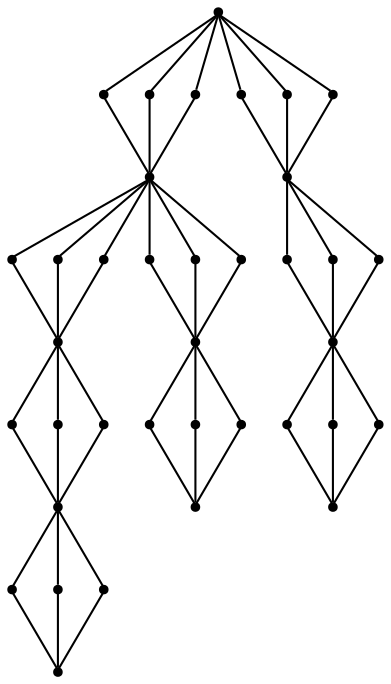 graph {
  node [shape=point,comment="{\"directed\":false,\"doi\":\"10.1007/978-3-030-92931-2_5\",\"figure\":\"11\"}"]

  v0 [pos="1096.7247012559876,1032.9518294740305"]
  v1 [pos="1109.5267030374357,980.3941028475497"]
  v2 [pos="1088.5119073740061,1010.3942419340556"]
  v3 [pos="1072.093664072287,965.2793212046595"]
  v4 [pos="1044.0017000785426,1060.7516455096782"]
  v5 [pos="1039.0343159619224,1006.0519692843725"]
  v6 [pos="1028.5690931482454,1042.3667105940083"]
  v7 [pos="1025.7988478341322,1210.198731065563"]
  v8 [pos="1010.6849778475456,1247.6323286663114"]
  v9 [pos="1000.1051846022816,1106.7679210131084"]
  v10 [pos="980.5895335773932,1055.207089587328"]
  v11 [pos="997.7100155699592,1005.5852996063027"]
  v12 [pos="985.4934723502556,1135.8148337095718"]
  v13 [pos="985.0266697759354,1177.139645047156"]
  v14 [pos="980.6843439081811,1226.6178223469005"]
  v15 [pos="958.127640395308,1234.8273679875692"]
  v16 [pos="980.4416110207236,1092.9991624994432"]
  v17 [pos="948.7156802352749,1166.6766965744916"]
  v18 [pos="941.1145274460251,1065.4617726473887"]
  v19 [pos="935.8740787667057,1118.6946251274578"]
  v20 [pos="930.3263231617564,1182.104981171504"]
  v21 [pos="925.6152003684587,1079.2189900046885"]
  v22 [pos="898.0774730233691,1118.5497247965"]
  v23 [pos="884.3096585597164,1138.2110543773683"]
  v24 [pos="873.8933829305627,1075.9101436539545"]
  v25 [pos="818.7637509085051,1044.0815102320169"]
  v26 [pos="824.9772931438558,1067.2713814542217"]
  v27 [pos="837.4042504377217,1113.6460050937417"]
  v28 [pos="800.5692128497085,1096.1298044936173"]
  v29 [pos="755.5578970285768,1123.1338212349415"]
  v30 [pos="755.5578970285767,1075.1266803614765"]
  v31 [pos="755.5578970285768,1051.1190403158876"]
  v32 [pos="724.2049123129264,1096.215298073419"]
  v33 [pos="672.6717140190269,1106.2000834023765"]
  v34 [pos="689.089957320746,1061.0839863016704"]
  v35 [pos="697.3006527849435,1038.5265259369723"]
  v36 [pos="653.7103473341067,1070.5615012454527"]

  v0 -- v1 [id="-1",pos="1096.7247012559876,1032.9518294740305 1109.5267030374357,980.3941028475497 1109.5267030374357,980.3941028475497 1109.5267030374357,980.3941028475497"]
  v33 -- v36 [id="-2",pos="672.6717140190269,1106.2000834023765 653.7103473341067,1070.5615012454527 653.7103473341067,1070.5615012454527 653.7103473341067,1070.5615012454527"]
  v34 -- v36 [id="-3",pos="689.089957320746,1061.0839863016704 653.7103473341067,1070.5615012454527 653.7103473341067,1070.5615012454527 653.7103473341067,1070.5615012454527"]
  v35 -- v36 [id="-4",pos="697.3006527849435,1038.5265259369723 653.7103473341067,1070.5615012454527 653.7103473341067,1070.5615012454527 653.7103473341067,1070.5615012454527"]
  v32 -- v35 [id="-5",pos="724.2049123129264,1096.215298073419 697.3006527849435,1038.5265259369723 697.3006527849435,1038.5265259369723 697.3006527849435,1038.5265259369723"]
  v32 -- v34 [id="-6",pos="724.2049123129264,1096.215298073419 689.089957320746,1061.0839863016704 689.089957320746,1061.0839863016704 689.089957320746,1061.0839863016704"]
  v32 -- v33 [id="-7",pos="724.2049123129264,1096.215298073419 672.6717140190269,1106.2000834023765 672.6717140190269,1106.2000834023765 672.6717140190269,1106.2000834023765"]
  v29 -- v32 [id="-8",pos="755.5578970285768,1123.1338212349415 724.2049123129264,1096.215298073419 724.2049123129264,1096.215298073419 724.2049123129264,1096.215298073419"]
  v30 -- v32 [id="-9",pos="755.5578970285767,1075.1266803614765 724.2049123129264,1096.215298073419 724.2049123129264,1096.215298073419 724.2049123129264,1096.215298073419"]
  v31 -- v32 [id="-10",pos="755.5578970285768,1051.1190403158876 724.2049123129264,1096.215298073419 724.2049123129264,1096.215298073419 724.2049123129264,1096.215298073419"]
  v28 -- v31 [id="-11",pos="800.5692128497085,1096.1298044936173 755.5578970285768,1051.1190403158876 755.5578970285768,1051.1190403158876 755.5578970285768,1051.1190403158876"]
  v28 -- v30 [id="-12",pos="800.5692128497085,1096.1298044936173 755.5578970285767,1075.1266803614765 755.5578970285767,1075.1266803614765 755.5578970285767,1075.1266803614765"]
  v28 -- v29 [id="-13",pos="800.5692128497085,1096.1298044936173 755.5578970285768,1123.1338212349415 755.5578970285768,1123.1338212349415 755.5578970285768,1123.1338212349415"]
  v25 -- v28 [id="-14",pos="818.7637509085051,1044.0815102320169 800.5692128497085,1096.1298044936173 800.5692128497085,1096.1298044936173 800.5692128497085,1096.1298044936173"]
  v26 -- v28 [id="-15",pos="824.9772931438558,1067.2713814542217 800.5692128497085,1096.1298044936173 800.5692128497085,1096.1298044936173 800.5692128497085,1096.1298044936173"]
  v27 -- v28 [id="-16",pos="837.4042504377217,1113.6460050937417 800.5692128497085,1096.1298044936173 800.5692128497085,1096.1298044936173 800.5692128497085,1096.1298044936173"]
  v24 -- v23 [id="-17",pos="873.8933829305627,1075.9101436539545 884.3096585597164,1138.2110543773683 884.3096585597164,1138.2110543773683 884.3096585597164,1138.2110543773683"]
  v24 -- v21 [id="-18",pos="873.8933829305627,1075.9101436539545 925.6152003684587,1079.2189900046885 925.6152003684587,1079.2189900046885 925.6152003684587,1079.2189900046885"]
  v24 -- v22 [id="-19",pos="873.8933829305627,1075.9101436539545 898.0774730233691,1118.5497247965 898.0774730233691,1118.5497247965 898.0774730233691,1118.5497247965"]
  v24 -- v27 [id="-20",pos="873.8933829305627,1075.9101436539545 837.4042504377217,1113.6460050937417 837.4042504377217,1113.6460050937417 837.4042504377217,1113.6460050937417"]
  v24 -- v26 [id="-21",pos="873.8933829305627,1075.9101436539545 824.9772931438558,1067.2713814542217 824.9772931438558,1067.2713814542217 824.9772931438558,1067.2713814542217"]
  v24 -- v25 [id="-22",pos="873.8933829305627,1075.9101436539545 818.7637509085051,1044.0815102320169 818.7637509085051,1044.0815102320169 818.7637509085051,1044.0815102320169"]
  v23 -- v19 [id="-23",pos="884.3096585597164,1138.2110543773683 935.8740787667057,1118.6946251274578 935.8740787667057,1118.6946251274578 935.8740787667057,1118.6946251274578"]
  v22 -- v19 [id="-24",pos="898.0774730233691,1118.5497247965 935.8740787667057,1118.6946251274578 935.8740787667057,1118.6946251274578 935.8740787667057,1118.6946251274578"]
  v21 -- v19 [id="-25",pos="925.6152003684587,1079.2189900046885 935.8740787667057,1118.6946251274578 935.8740787667057,1118.6946251274578 935.8740787667057,1118.6946251274578"]
  v20 -- v13 [id="-26",pos="930.3263231617564,1182.104981171504 985.0266697759354,1177.139645047156 985.0266697759354,1177.139645047156 985.0266697759354,1177.139645047156"]
  v19 -- v20 [id="-27",pos="935.8740787667057,1118.6946251274578 930.3263231617564,1182.104981171504 930.3263231617564,1182.104981171504 930.3263231617564,1182.104981171504"]
  v19 -- v17 [id="-28",pos="935.8740787667057,1118.6946251274578 948.7156802352749,1166.6766965744916 948.7156802352749,1166.6766965744916 948.7156802352749,1166.6766965744916"]
  v19 -- v12 [id="-29",pos="935.8740787667057,1118.6946251274578 985.4934723502556,1135.8148337095718 985.4934723502556,1135.8148337095718 985.4934723502556,1135.8148337095718"]
  v19 -- v16 [id="-30",pos="935.8740787667057,1118.6946251274578 980.4416110207236,1092.9991624994432 980.4416110207236,1092.9991624994432 980.4416110207236,1092.9991624994432"]
  v19 -- v9 [id="-31",pos="935.8740787667057,1118.6946251274578 1000.1051846022816,1106.7679210131084 1000.1051846022816,1106.7679210131084 1000.1051846022816,1106.7679210131084"]
  v19 -- v18 [id="-32",pos="935.8740787667057,1118.6946251274578 941.1145274460251,1065.4617726473887 941.1145274460251,1065.4617726473887 941.1145274460251,1065.4617726473887"]
  v18 -- v10 [id="-33",pos="941.1145274460251,1065.4617726473887 980.5895335773932,1055.207089587328 980.5895335773932,1055.207089587328 980.5895335773932,1055.207089587328"]
  v17 -- v13 [id="-34",pos="948.7156802352749,1166.6766965744916 985.0266697759354,1177.139645047156 985.0266697759354,1177.139645047156 985.0266697759354,1177.139645047156"]
  v15 -- v8 [id="-35",pos="958.127640395308,1234.8273679875692 1010.6849778475456,1247.6323286663114 1010.6849778475456,1247.6323286663114 1010.6849778475456,1247.6323286663114"]
  v16 -- v10 [id="-36",pos="980.4416110207236,1092.9991624994432 980.5895335773932,1055.207089587328 980.5895335773932,1055.207089587328 980.5895335773932,1055.207089587328"]
  v10 -- v6 [id="-37",pos="980.5895335773932,1055.207089587328 1028.5690931482454,1042.3667105940083 1028.5690931482454,1042.3667105940083 1028.5690931482454,1042.3667105940083"]
  v10 -- v4 [id="-38",pos="980.5895335773932,1055.207089587328 1044.0017000785426,1060.7516455096782 1044.0017000785426,1060.7516455096782 1044.0017000785426,1060.7516455096782"]
  v10 -- v11 [id="-39",pos="980.5895335773932,1055.207089587328 997.7100155699592,1005.5852996063027 997.7100155699592,1005.5852996063027 997.7100155699592,1005.5852996063027"]
  v14 -- v8 [id="-40",pos="980.6843439081811,1226.6178223469005 1010.6849778475456,1247.6323286663114 1010.6849778475456,1247.6323286663114 1010.6849778475456,1247.6323286663114"]
  v13 -- v15 [id="-41",pos="985.0266697759354,1177.139645047156 958.127640395308,1234.8273679875692 958.127640395308,1234.8273679875692 958.127640395308,1234.8273679875692"]
  v13 -- v7 [id="-42",pos="985.0266697759354,1177.139645047156 1025.7988478341322,1210.198731065563 1025.7988478341322,1210.198731065563 1025.7988478341322,1210.198731065563"]
  v13 -- v14 [id="-43",pos="985.0266697759354,1177.139645047156 980.6843439081811,1226.6178223469005 980.6843439081811,1226.6178223469005 980.6843439081811,1226.6178223469005"]
  v12 -- v13 [id="-44",pos="985.4934723502556,1135.8148337095718 985.0266697759354,1177.139645047156 985.0266697759354,1177.139645047156 985.0266697759354,1177.139645047156"]
  v11 -- v5 [id="-45",pos="997.7100155699592,1005.5852996063027 1039.0343159619224,1006.0519692843725 1039.0343159619224,1006.0519692843725 1039.0343159619224,1006.0519692843725"]
  v9 -- v10 [id="-46",pos="1000.1051846022816,1106.7679210131084 980.5895335773932,1055.207089587328 980.5895335773932,1055.207089587328 980.5895335773932,1055.207089587328"]
  v7 -- v8 [id="-47",pos="1025.7988478341322,1210.198731065563 1010.6849778475456,1247.6323286663114 1010.6849778475456,1247.6323286663114 1010.6849778475456,1247.6323286663114"]
  v6 -- v5 [id="-48",pos="1028.5690931482454,1042.3667105940083 1039.0343159619224,1006.0519692843725 1039.0343159619224,1006.0519692843725 1039.0343159619224,1006.0519692843725"]
  v5 -- v2 [id="-49",pos="1039.0343159619224,1006.0519692843725 1088.5119073740061,1010.3942419340556 1088.5119073740061,1010.3942419340556 1088.5119073740061,1010.3942419340556"]
  v5 -- v0 [id="-50",pos="1039.0343159619224,1006.0519692843725 1096.7247012559876,1032.9518294740305 1096.7247012559876,1032.9518294740305 1096.7247012559876,1032.9518294740305"]
  v5 -- v3 [id="-51",pos="1039.0343159619224,1006.0519692843725 1072.093664072287,965.2793212046595 1072.093664072287,965.2793212046595 1072.093664072287,965.2793212046595"]
  v4 -- v5 [id="-52",pos="1044.0017000785426,1060.7516455096782 1039.0343159619224,1006.0519692843725 1039.0343159619224,1006.0519692843725 1039.0343159619224,1006.0519692843725"]
  v3 -- v1 [id="-53",pos="1072.093664072287,965.2793212046595 1109.5267030374357,980.3941028475497 1109.5267030374357,980.3941028475497 1109.5267030374357,980.3941028475497"]
  v2 -- v1 [id="-54",pos="1088.5119073740061,1010.3942419340556 1109.5267030374357,980.3941028475497 1109.5267030374357,980.3941028475497 1109.5267030374357,980.3941028475497"]
}